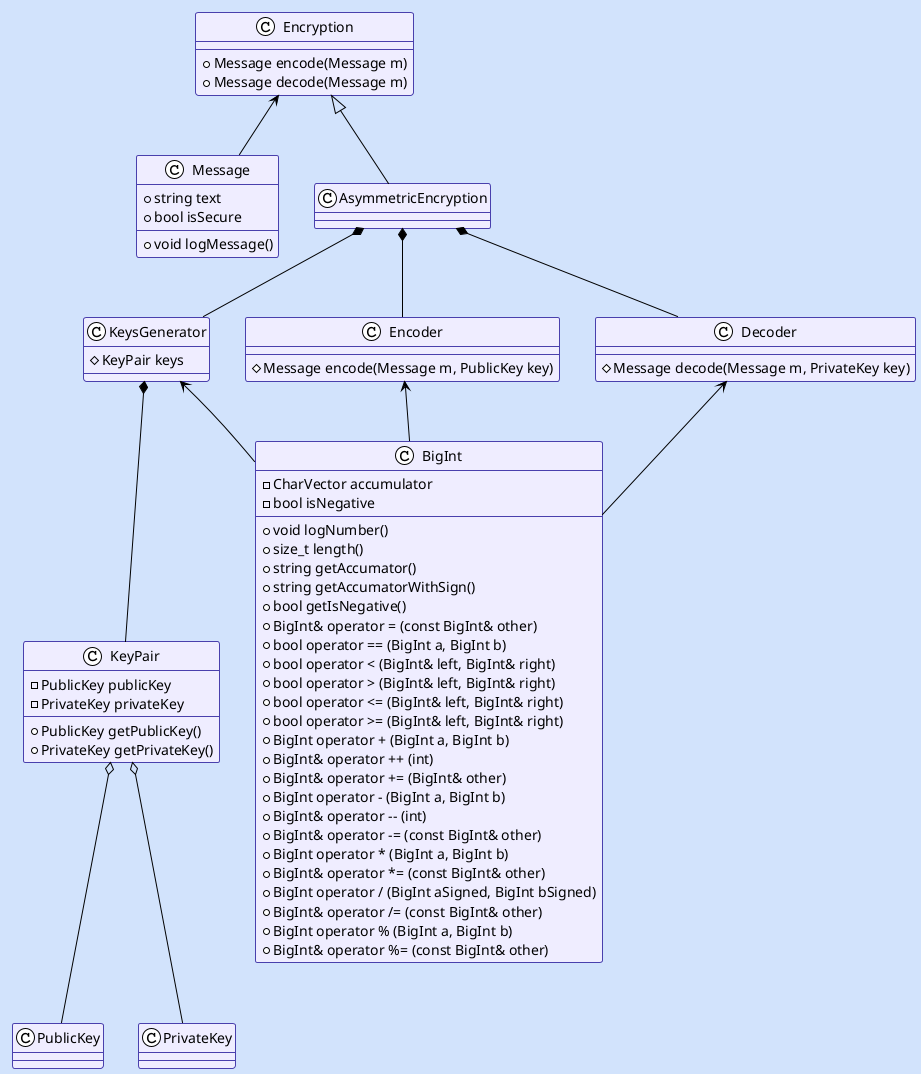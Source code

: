 @startuml Диаграмма классов
  !theme plain
  skinparam BackgroundColor #d2e3fc
  skinparam ClassBorderColor #4940ad
  skinparam ClassBackgroundColor #efedff
  skinparam Handwritten false

  class Message {
    +string text
    +bool isSecure
    +void logMessage()
  }

  class Encryption {
    +Message encode(Message m)
    +Message decode(Message m)
  }

  class AsymmetricEncryption
  class PublicKey
  class PrivateKey
  class KeyPair {
    -PublicKey publicKey
    -PrivateKey privateKey
    +PublicKey getPublicKey()
    +PrivateKey getPrivateKey()
  }

  class KeysGenerator {
    #KeyPair keys
  }

  class Encoder {
    #Message encode(Message m, PublicKey key)
  }

  class Decoder {
    #Message decode(Message m, PrivateKey key)
  }

  class BigInt {
    -CharVector accumulator
    -bool isNegative
    +void logNumber()
    +size_t length()
    +string getAccumator()
    +string getAccumatorWithSign()
    +bool getIsNegative()
    +BigInt& operator = (const BigInt& other)
    +bool operator == (BigInt a, BigInt b)
    +bool operator < (BigInt& left, BigInt& right)
    +bool operator > (BigInt& left, BigInt& right)
    +bool operator <= (BigInt& left, BigInt& right)
    +bool operator >= (BigInt& left, BigInt& right)
    +BigInt operator + (BigInt a, BigInt b)
    +BigInt& operator ++ (int)
    +BigInt& operator += (BigInt& other)
    +BigInt operator - (BigInt a, BigInt b)
    +BigInt& operator -- (int)
    +BigInt& operator -= (const BigInt& other)
    +BigInt operator * (BigInt a, BigInt b)
    +BigInt& operator *= (const BigInt& other)
    +BigInt operator / (BigInt aSigned, BigInt bSigned)
    +BigInt& operator /= (const BigInt& other)
    +BigInt operator % (BigInt a, BigInt b)
    +BigInt& operator %= (const BigInt& other)
  }

  KeyPair o-- PrivateKey
  KeyPair o-- PublicKey

  Encryption <|-- AsymmetricEncryption
  Encryption <-- Message

  AsymmetricEncryption *-- KeysGenerator
  AsymmetricEncryption *-- Encoder
  AsymmetricEncryption *-- Decoder

  KeysGenerator *-- KeyPair
  KeysGenerator <-- BigInt
  Encoder <-- BigInt
  Decoder <-- BigInt
  
@enduml